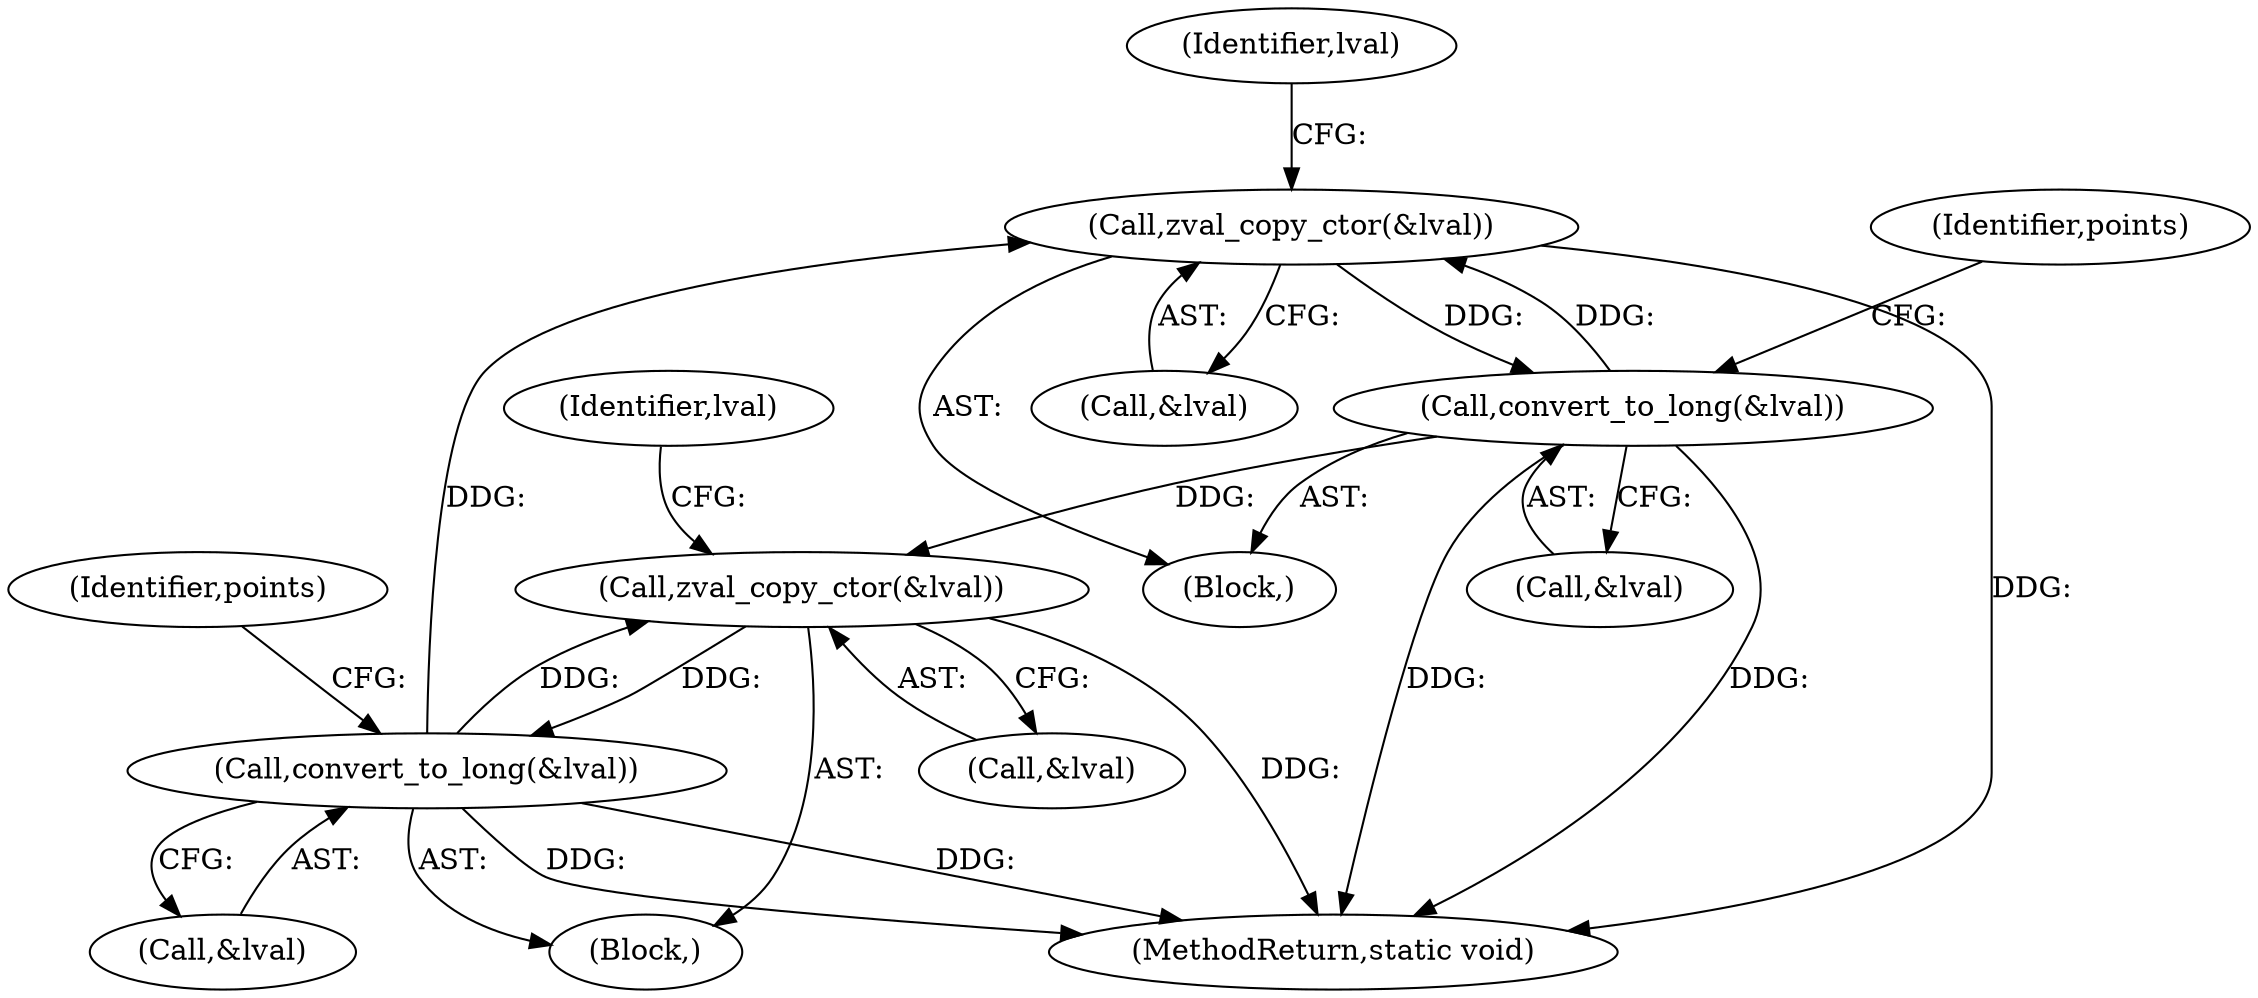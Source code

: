 digraph "0_php-src_2938329ce19cb8c4197dec146c3ec887c6f61d01_5@API" {
"1000205" [label="(Call,zval_copy_ctor(&lval))"];
"1000208" [label="(Call,convert_to_long(&lval))"];
"1000205" [label="(Call,zval_copy_ctor(&lval))"];
"1000260" [label="(Call,convert_to_long(&lval))"];
"1000257" [label="(Call,zval_copy_ctor(&lval))"];
"1000257" [label="(Call,zval_copy_ctor(&lval))"];
"1000258" [label="(Call,&lval)"];
"1000198" [label="(Block,)"];
"1000214" [label="(Identifier,points)"];
"1000206" [label="(Call,&lval)"];
"1000205" [label="(Call,zval_copy_ctor(&lval))"];
"1000260" [label="(Call,convert_to_long(&lval))"];
"1000208" [label="(Call,convert_to_long(&lval))"];
"1000209" [label="(Call,&lval)"];
"1000250" [label="(Block,)"];
"1000261" [label="(Call,&lval)"];
"1000262" [label="(Identifier,lval)"];
"1000210" [label="(Identifier,lval)"];
"1000266" [label="(Identifier,points)"];
"1000299" [label="(MethodReturn,static void)"];
"1000205" -> "1000198"  [label="AST: "];
"1000205" -> "1000206"  [label="CFG: "];
"1000206" -> "1000205"  [label="AST: "];
"1000210" -> "1000205"  [label="CFG: "];
"1000205" -> "1000299"  [label="DDG: "];
"1000208" -> "1000205"  [label="DDG: "];
"1000260" -> "1000205"  [label="DDG: "];
"1000205" -> "1000208"  [label="DDG: "];
"1000208" -> "1000198"  [label="AST: "];
"1000208" -> "1000209"  [label="CFG: "];
"1000209" -> "1000208"  [label="AST: "];
"1000214" -> "1000208"  [label="CFG: "];
"1000208" -> "1000299"  [label="DDG: "];
"1000208" -> "1000299"  [label="DDG: "];
"1000208" -> "1000257"  [label="DDG: "];
"1000260" -> "1000250"  [label="AST: "];
"1000260" -> "1000261"  [label="CFG: "];
"1000261" -> "1000260"  [label="AST: "];
"1000266" -> "1000260"  [label="CFG: "];
"1000260" -> "1000299"  [label="DDG: "];
"1000260" -> "1000299"  [label="DDG: "];
"1000260" -> "1000257"  [label="DDG: "];
"1000257" -> "1000260"  [label="DDG: "];
"1000257" -> "1000250"  [label="AST: "];
"1000257" -> "1000258"  [label="CFG: "];
"1000258" -> "1000257"  [label="AST: "];
"1000262" -> "1000257"  [label="CFG: "];
"1000257" -> "1000299"  [label="DDG: "];
}
